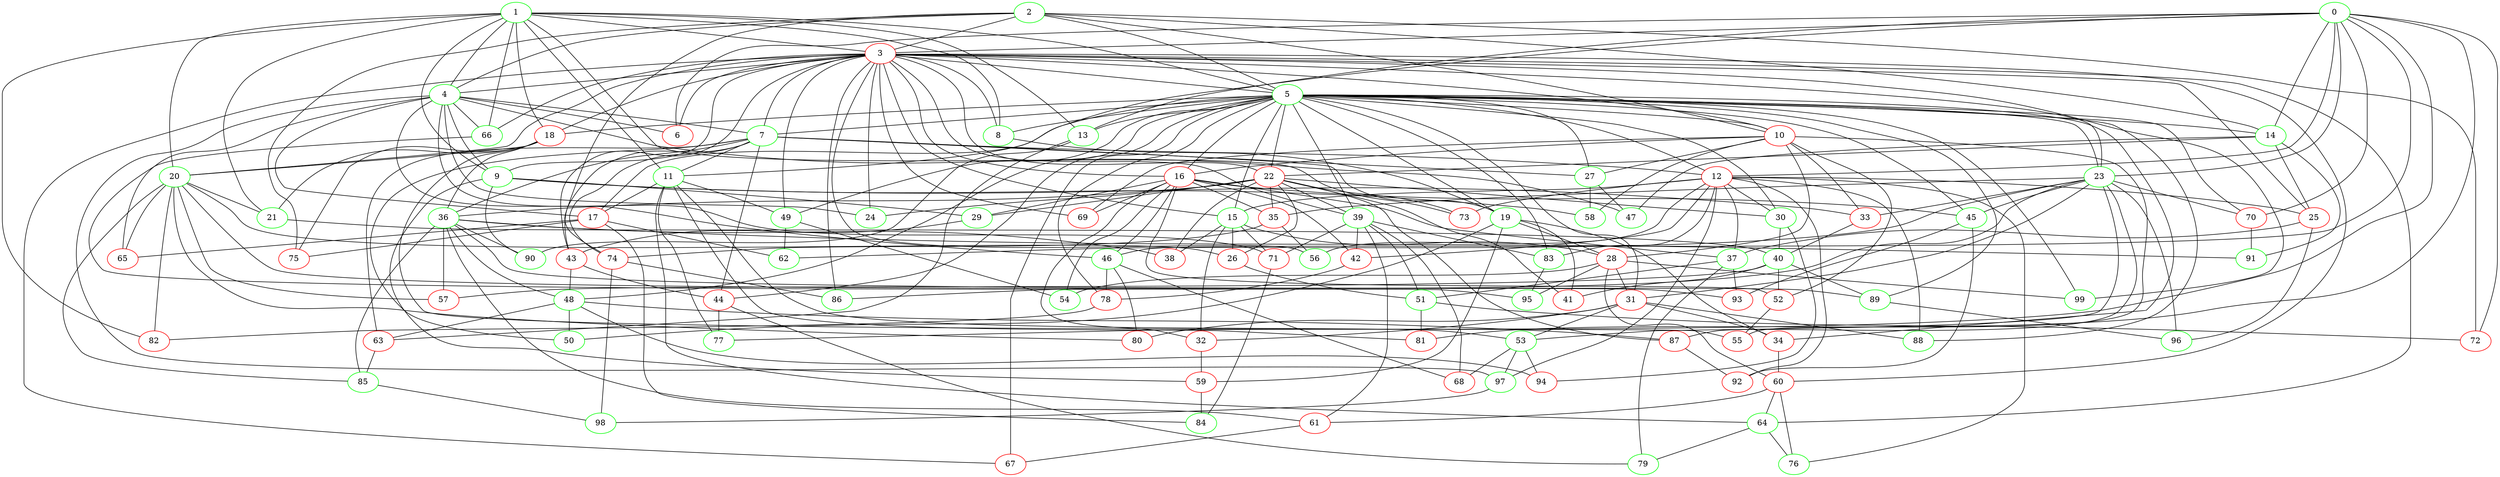strict graph N {
	graph [name=N];
	0	 [color=green];
	3	 [color=red];
	0 -- 3;
	6	 [color=red];
	0 -- 6;
	11	 [color=green];
	0 -- 11;
	12	 [color=red];
	0 -- 12;
	13	 [color=green];
	0 -- 13;
	14	 [color=green];
	0 -- 14;
	23	 [color=green];
	0 -- 23;
	46	 [color=green];
	0 -- 46;
	70	 [color=red];
	0 -- 70;
	72	 [color=red];
	0 -- 72;
	77	 [color=green];
	0 -- 77;
	81	 [color=red];
	0 -- 81;
	1	 [color=green];
	1 -- 3;
	4	 [color=green];
	1 -- 4;
	5	 [color=green];
	1 -- 5;
	8	 [color=green];
	1 -- 8;
	9	 [color=green];
	1 -- 9;
	1 -- 11;
	1 -- 13;
	18	 [color=red];
	1 -- 18;
	20	 [color=green];
	1 -- 20;
	21	 [color=green];
	1 -- 21;
	66	 [color=green];
	1 -- 66;
	73	 [color=red];
	1 -- 73;
	82	 [color=red];
	1 -- 82;
	2	 [color=green];
	2 -- 3;
	2 -- 4;
	2 -- 5;
	10	 [color=red];
	2 -- 10;
	2 -- 14;
	2 -- 72;
	74	 [color=red];
	2 -- 74;
	75	 [color=red];
	2 -- 75;
	3 -- 4;
	3 -- 5;
	3 -- 6;
	7	 [color=green];
	3 -- 7;
	3 -- 8;
	3 -- 9;
	3 -- 10;
	15	 [color=green];
	3 -- 15;
	16	 [color=red];
	3 -- 16;
	3 -- 18;
	3 -- 20;
	22	 [color=red];
	3 -- 22;
	3 -- 23;
	24	 [color=green];
	3 -- 24;
	25	 [color=red];
	3 -- 25;
	39	 [color=green];
	3 -- 39;
	43	 [color=red];
	3 -- 43;
	49	 [color=green];
	3 -- 49;
	56	 [color=green];
	3 -- 56;
	60	 [color=red];
	3 -- 60;
	64	 [color=green];
	3 -- 64;
	3 -- 66;
	67	 [color=red];
	3 -- 67;
	69	 [color=red];
	3 -- 69;
	86	 [color=green];
	3 -- 86;
	99	 [color=green];
	3 -- 99;
	4 -- 6;
	4 -- 7;
	4 -- 9;
	17	 [color=red];
	4 -- 17;
	4 -- 24;
	4 -- 46;
	47	 [color=green];
	4 -- 47;
	65	 [color=red];
	4 -- 65;
	4 -- 66;
	71	 [color=red];
	4 -- 71;
	97	 [color=green];
	4 -- 97;
	5 -- 7;
	5 -- 8;
	5 -- 10;
	5 -- 12;
	5 -- 13;
	5 -- 14;
	5 -- 15;
	5 -- 16;
	5 -- 17;
	5 -- 18;
	19	 [color=green];
	5 -- 19;
	5 -- 22;
	5 -- 23;
	27	 [color=green];
	5 -- 27;
	30	 [color=green];
	5 -- 30;
	31	 [color=red];
	5 -- 31;
	34	 [color=red];
	5 -- 34;
	5 -- 39;
	44	 [color=red];
	5 -- 44;
	45	 [color=green];
	5 -- 45;
	48	 [color=green];
	5 -- 48;
	5 -- 49;
	5 -- 67;
	5 -- 70;
	78	 [color=red];
	5 -- 78;
	83	 [color=green];
	5 -- 83;
	88	 [color=green];
	5 -- 88;
	89	 [color=green];
	5 -- 89;
	5 -- 99;
	7 -- 11;
	7 -- 12;
	7 -- 19;
	7 -- 27;
	36	 [color=green];
	7 -- 36;
	7 -- 43;
	7 -- 44;
	50	 [color=green];
	7 -- 50;
	63	 [color=red];
	7 -- 63;
	7 -- 74;
	8 -- 19;
	29	 [color=green];
	9 -- 29;
	33	 [color=red];
	9 -- 33;
	58	 [color=green];
	9 -- 58;
	59	 [color=red];
	9 -- 59;
	90	 [color=green];
	9 -- 90;
	10 -- 16;
	10 -- 27;
	28	 [color=red];
	10 -- 28;
	10 -- 33;
	52	 [color=red];
	10 -- 52;
	55	 [color=red];
	10 -- 55;
	10 -- 58;
	10 -- 69;
	11 -- 17;
	11 -- 49;
	53	 [color=green];
	11 -- 53;
	11 -- 64;
	11 -- 77;
	11 -- 81;
	12 -- 15;
	12 -- 25;
	12 -- 30;
	37	 [color=green];
	12 -- 37;
	42	 [color=red];
	12 -- 42;
	12 -- 56;
	12 -- 73;
	76	 [color=green];
	12 -- 76;
	12 -- 83;
	12 -- 88;
	92	 [color=red];
	12 -- 92;
	12 -- 97;
	13 -- 63;
	13 -- 90;
	14 -- 22;
	14 -- 25;
	14 -- 47;
	91	 [color=green];
	14 -- 91;
	26	 [color=red];
	15 -- 26;
	15 -- 28;
	32	 [color=red];
	15 -- 32;
	38	 [color=red];
	15 -- 38;
	15 -- 71;
	16 -- 29;
	16 -- 32;
	35	 [color=red];
	16 -- 35;
	16 -- 37;
	16 -- 42;
	16 -- 45;
	16 -- 46;
	16 -- 52;
	54	 [color=green];
	16 -- 54;
	16 -- 69;
	62	 [color=green];
	17 -- 62;
	17 -- 65;
	17 -- 75;
	84	 [color=green];
	17 -- 84;
	18 -- 20;
	18 -- 21;
	18 -- 36;
	18 -- 55;
	18 -- 75;
	19 -- 28;
	19 -- 34;
	41	 [color=red];
	19 -- 41;
	19 -- 50;
	19 -- 59;
	20 -- 21;
	20 -- 26;
	57	 [color=red];
	20 -- 57;
	20 -- 65;
	80	 [color=red];
	20 -- 80;
	20 -- 82;
	85	 [color=green];
	20 -- 85;
	93	 [color=red];
	20 -- 93;
	40	 [color=green];
	21 -- 40;
	22 -- 24;
	22 -- 26;
	22 -- 29;
	22 -- 30;
	22 -- 35;
	22 -- 36;
	22 -- 38;
	22 -- 39;
	22 -- 41;
	22 -- 73;
	87	 [color=red];
	22 -- 87;
	23 -- 31;
	23 -- 33;
	23 -- 35;
	23 -- 45;
	23 -- 53;
	23 -- 62;
	23 -- 70;
	23 -- 86;
	23 -- 87;
	96	 [color=green];
	23 -- 96;
	25 -- 37;
	25 -- 96;
	51	 [color=green];
	26 -- 51;
	27 -- 47;
	27 -- 58;
	28 -- 31;
	28 -- 54;
	28 -- 60;
	95	 [color=green];
	28 -- 95;
	28 -- 99;
	29 -- 43;
	30 -- 40;
	94	 [color=red];
	30 -- 94;
	31 -- 32;
	31 -- 34;
	31 -- 53;
	31 -- 80;
	31 -- 88;
	32 -- 59;
	33 -- 40;
	34 -- 60;
	35 -- 56;
	35 -- 74;
	36 -- 38;
	36 -- 48;
	36 -- 57;
	61	 [color=red];
	36 -- 61;
	36 -- 85;
	36 -- 89;
	36 -- 90;
	36 -- 91;
	37 -- 51;
	79	 [color=green];
	37 -- 79;
	37 -- 93;
	39 -- 42;
	39 -- 51;
	39 -- 61;
	68	 [color=red];
	39 -- 68;
	39 -- 71;
	39 -- 83;
	40 -- 41;
	40 -- 52;
	40 -- 57;
	40 -- 89;
	42 -- 78;
	43 -- 44;
	43 -- 48;
	44 -- 77;
	44 -- 79;
	45 -- 92;
	45 -- 93;
	46 -- 68;
	46 -- 78;
	46 -- 80;
	48 -- 50;
	48 -- 63;
	48 -- 87;
	48 -- 94;
	49 -- 54;
	49 -- 62;
	51 -- 72;
	51 -- 81;
	52 -- 55;
	53 -- 68;
	53 -- 94;
	53 -- 97;
	59 -- 84;
	60 -- 61;
	60 -- 64;
	60 -- 76;
	61 -- 67;
	63 -- 85;
	64 -- 76;
	64 -- 79;
	66 -- 95;
	70 -- 91;
	71 -- 84;
	74 -- 86;
	98	 [color=green];
	74 -- 98;
	78 -- 82;
	83 -- 95;
	85 -- 98;
	87 -- 92;
	89 -- 96;
	97 -- 98;
}
